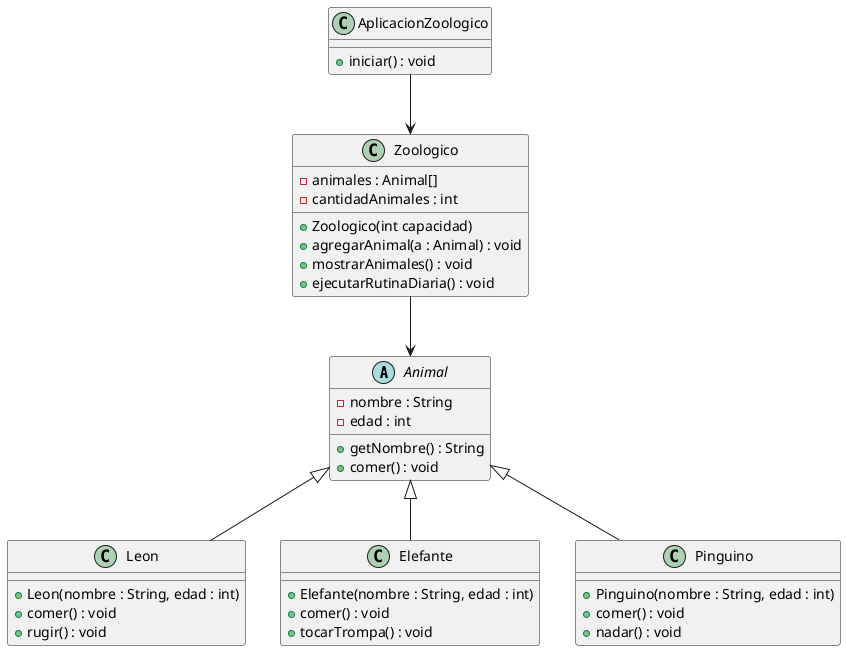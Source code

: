 @startuml

abstract class Animal {
    - nombre : String
    - edad : int
    + getNombre() : String
    + comer() : void
}

class Leon {
    + Leon(nombre : String, edad : int)
    + comer() : void
    + rugir() : void
}

class Elefante {
    + Elefante(nombre : String, edad : int)
    + comer() : void
    + tocarTrompa() : void
}

class Pinguino {
    + Pinguino(nombre : String, edad : int)
    + comer() : void
    + nadar() : void
}

class Zoologico {
    - animales : Animal[]
    - cantidadAnimales : int
    + Zoologico(int capacidad)
    + agregarAnimal(a : Animal) : void
    + mostrarAnimales() : void
    + ejecutarRutinaDiaria() : void

}

class AplicacionZoologico {
    + iniciar() : void
}

Animal <|-- Leon
Animal <|-- Elefante
Animal <|-- Pinguino
Zoologico --> Animal
AplicacionZoologico --> Zoologico

@enduml
